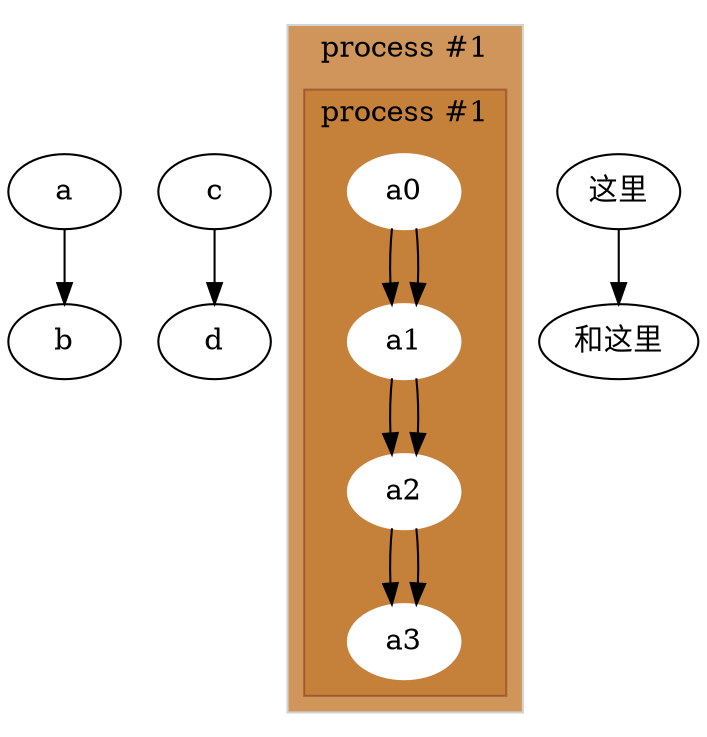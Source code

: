 digraph {
    a -> b;
    c -> d;
    
    fillcolor = "#93210a";
    fillcolor = "#c37b33cc";
    
    subgraph cluster_0 {
		style=filled;
		color=lightgrey;
		node [style=filled,color=white];
		a0 -> a1 -> a2 -> a3;
		label = "process #1";

        subgraph cluster_0 {
            style=filled;
            color="#5c0e0e58";
            node [style=filled,color="#600c0cff"];
            a0 -> a1 -> a2 -> a3;
            label = "process #1";
	    }
	}

    "这里" -> "和这里";
    
    // fillcolor="#142614";
    /*
    多行注释好像不行
    */
    
}